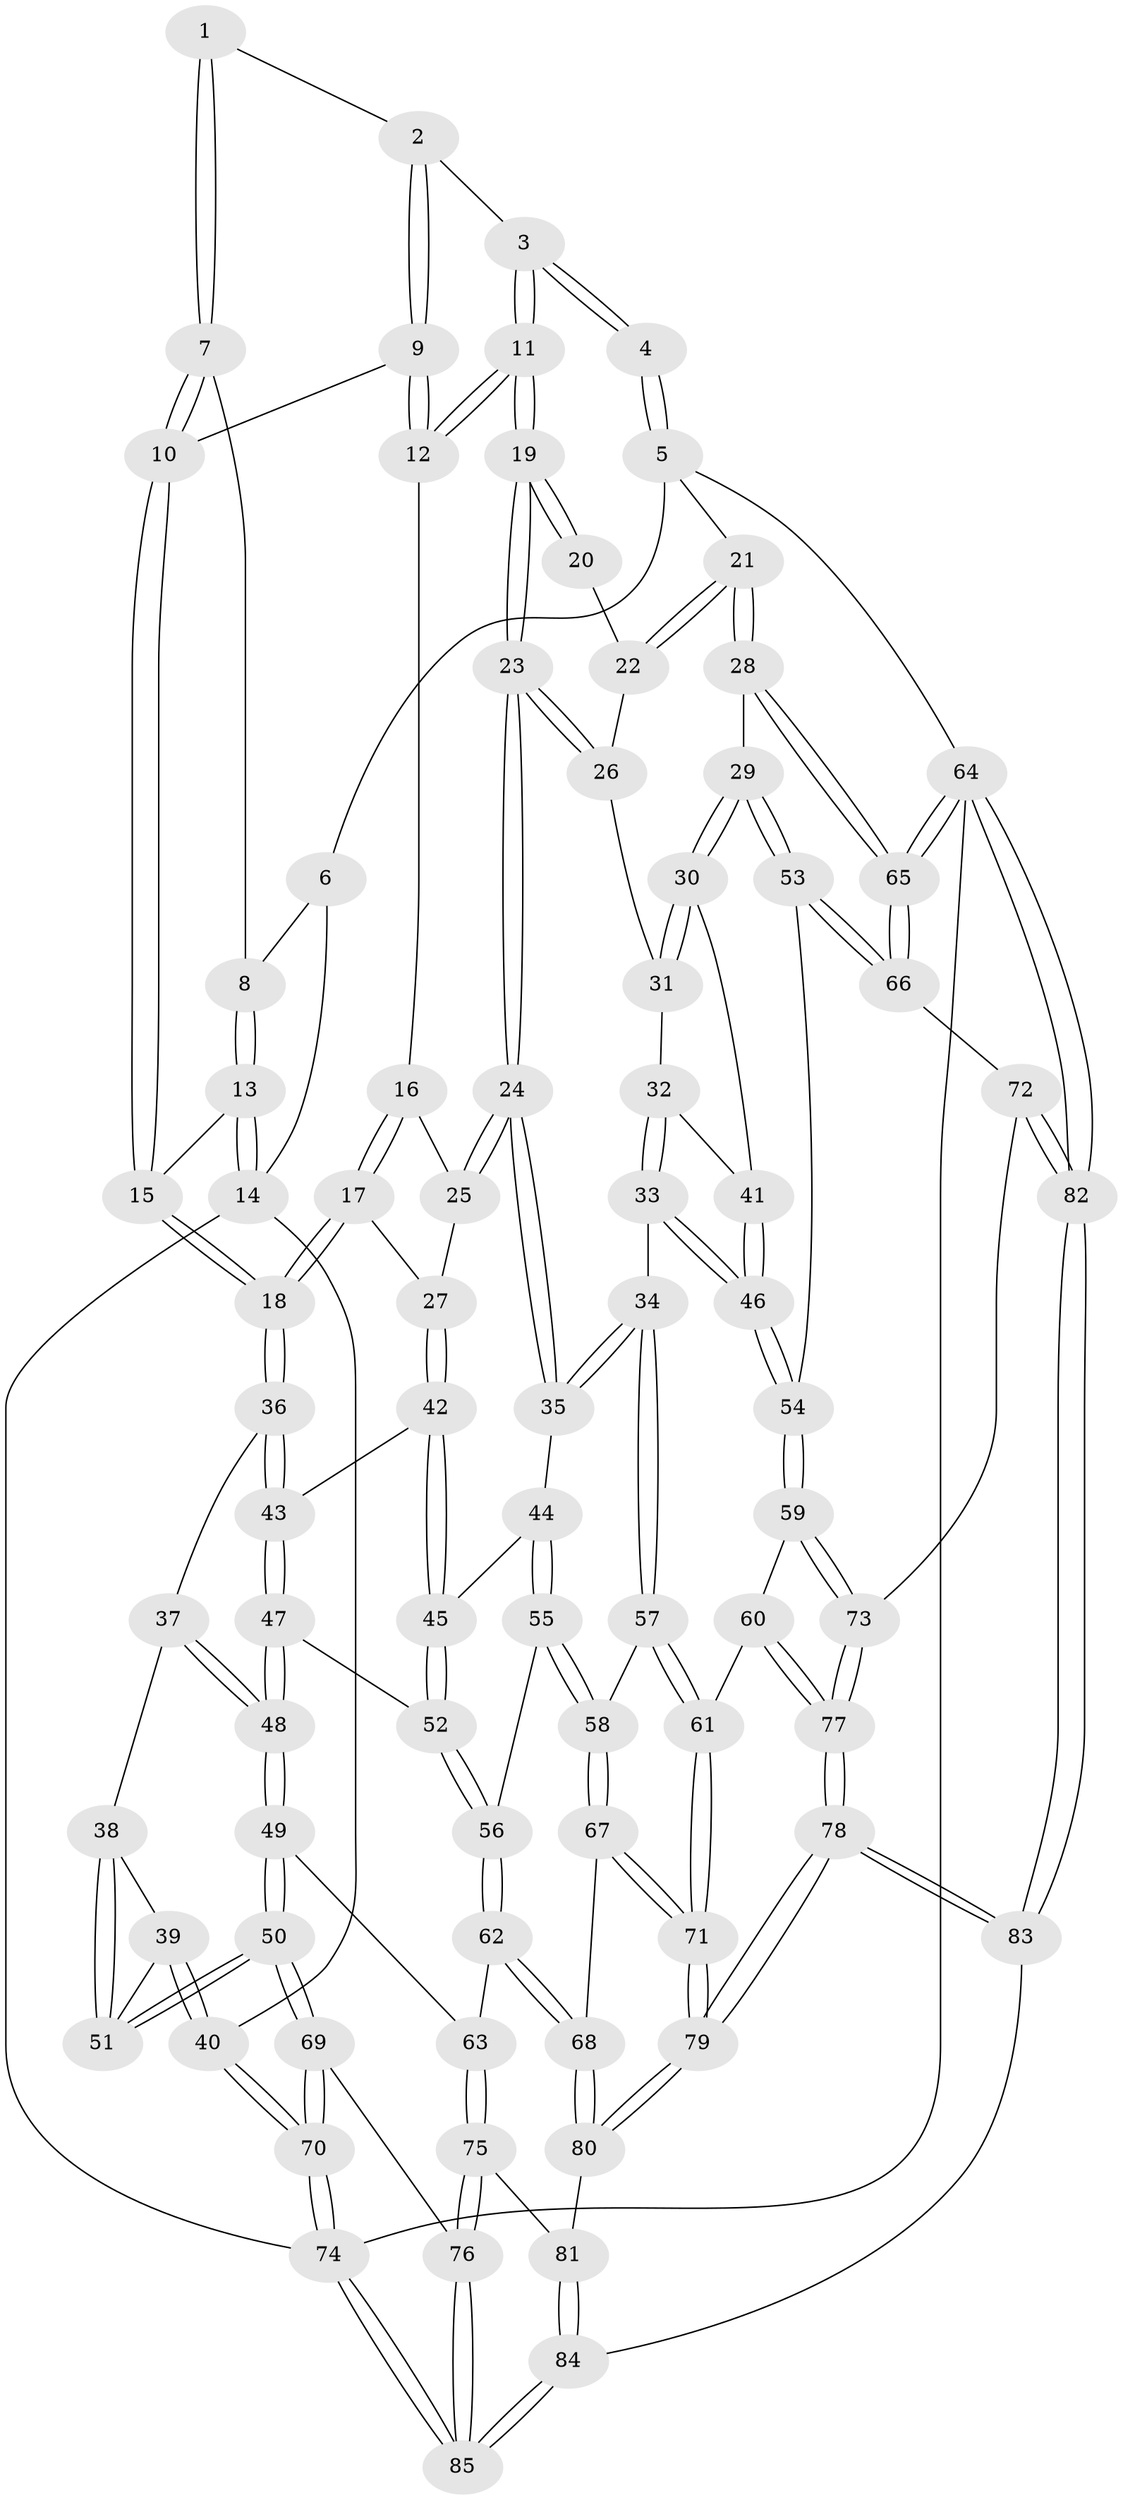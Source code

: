 // Generated by graph-tools (version 1.1) at 2025/11/02/27/25 16:11:58]
// undirected, 85 vertices, 209 edges
graph export_dot {
graph [start="1"]
  node [color=gray90,style=filled];
  1 [pos="+0.26147347659535186+0"];
  2 [pos="+0.4712354889186202+0"];
  3 [pos="+0.7155696460726616+0"];
  4 [pos="+1+0"];
  5 [pos="+1+0"];
  6 [pos="+0.0527913628303316+0"];
  7 [pos="+0.2697321601279967+0"];
  8 [pos="+0.09964865652179375+0.07933457784071225"];
  9 [pos="+0.4714690523179163+0.09748593386016363"];
  10 [pos="+0.29487772311536087+0.09211330551430488"];
  11 [pos="+0.5887022933712338+0.16250454660126304"];
  12 [pos="+0.5207007697806664+0.15692239492030485"];
  13 [pos="+0.07733967224960138+0.21436740605567528"];
  14 [pos="+0+0.2588738611133504"];
  15 [pos="+0.1931006047917293+0.2507170621353735"];
  16 [pos="+0.5108898998293433+0.1699446404334754"];
  17 [pos="+0.3203883817996907+0.30205564694486847"];
  18 [pos="+0.22321090908170996+0.2891679861383778"];
  19 [pos="+0.651104933966489+0.19854996735889985"];
  20 [pos="+0.8786844473627194+0.06533271414906773"];
  21 [pos="+1+0.3683359432428713"];
  22 [pos="+0.8869380838948391+0.24284515725372097"];
  23 [pos="+0.6878019808006208+0.32965018482040126"];
  24 [pos="+0.6395855948607262+0.4297869722912868"];
  25 [pos="+0.4957323047767092+0.3488616087133489"];
  26 [pos="+0.8403565239830937+0.3328024358550211"];
  27 [pos="+0.4018111928989076+0.37351346224078574"];
  28 [pos="+1+0.394319847444532"];
  29 [pos="+0.9946862872981891+0.4368649552357665"];
  30 [pos="+0.9821229843879842+0.43443252121542675"];
  31 [pos="+0.8443579035739521+0.3378203915817533"];
  32 [pos="+0.8236689573389653+0.43467879636019446"];
  33 [pos="+0.7218357078242577+0.5210944234039059"];
  34 [pos="+0.6896643069351608+0.5110664325237511"];
  35 [pos="+0.6386332833885706+0.4473538036696022"];
  36 [pos="+0.21100954798484306+0.3879864402468329"];
  37 [pos="+0.16321522922124362+0.451659164951101"];
  38 [pos="+0.1424090244541288+0.46341406651952083"];
  39 [pos="+0+0.5278088656416754"];
  40 [pos="+0+0.5145421498654281"];
  41 [pos="+0.871696874630121+0.4900354135548736"];
  42 [pos="+0.4169080840295109+0.4640207952037971"];
  43 [pos="+0.29367774395821084+0.49041806371664626"];
  44 [pos="+0.5795302554959619+0.4796562060213333"];
  45 [pos="+0.42984372783110897+0.4792647809189631"];
  46 [pos="+0.8005846869298823+0.5640488702653882"];
  47 [pos="+0.29187290394627613+0.5739881691069283"];
  48 [pos="+0.2394079373183559+0.6442337669376774"];
  49 [pos="+0.23493130422530892+0.6575617539986212"];
  50 [pos="+0.17634591824773968+0.673620532130747"];
  51 [pos="+0.1452406566229191+0.6464952467458356"];
  52 [pos="+0.413518340779042+0.5652653202293753"];
  53 [pos="+0.9037491245743097+0.6572229236445144"];
  54 [pos="+0.8579731246873796+0.6580886240315547"];
  55 [pos="+0.5174925474222541+0.608466440115906"];
  56 [pos="+0.44880401311656043+0.6288935075393254"];
  57 [pos="+0.6399402680910171+0.6769403878095791"];
  58 [pos="+0.6095194873515299+0.6790230523617409"];
  59 [pos="+0.8470917613108584+0.6716837735352877"];
  60 [pos="+0.8311373432285536+0.6858733653127742"];
  61 [pos="+0.6918796758923805+0.7318205619183483"];
  62 [pos="+0.41467530279283155+0.7189367567776966"];
  63 [pos="+0.256672065092497+0.6744431028288658"];
  64 [pos="+1+1"];
  65 [pos="+1+0.7825661516976328"];
  66 [pos="+1+0.7466868377301376"];
  67 [pos="+0.49014657887206925+0.7809296611535328"];
  68 [pos="+0.44942242787377557+0.790695187112106"];
  69 [pos="+0.07227142917698773+0.831916011506771"];
  70 [pos="+0+0.8268017051951052"];
  71 [pos="+0.6798438128172088+0.8434021835225604"];
  72 [pos="+0.9136512535329117+0.8164482087555677"];
  73 [pos="+0.893018279214689+0.8095599789639495"];
  74 [pos="+0+1"];
  75 [pos="+0.2824998495087289+0.881000293494328"];
  76 [pos="+0.17307550007937234+0.9231549620261584"];
  77 [pos="+0.816685193579215+0.8384027895423695"];
  78 [pos="+0.7427723392393747+0.9769085982875451"];
  79 [pos="+0.7088936636125253+0.9259895885112853"];
  80 [pos="+0.4246463805816764+0.8692315924663014"];
  81 [pos="+0.4115206002555664+0.8891724788538172"];
  82 [pos="+0.8186838475729109+1"];
  83 [pos="+0.8125766732559644+1"];
  84 [pos="+0.4786414727194775+1"];
  85 [pos="+0.17667690037031583+1"];
  1 -- 2;
  1 -- 7;
  1 -- 7;
  2 -- 3;
  2 -- 9;
  2 -- 9;
  3 -- 4;
  3 -- 4;
  3 -- 11;
  3 -- 11;
  4 -- 5;
  4 -- 5;
  5 -- 6;
  5 -- 21;
  5 -- 64;
  6 -- 8;
  6 -- 14;
  7 -- 8;
  7 -- 10;
  7 -- 10;
  8 -- 13;
  8 -- 13;
  9 -- 10;
  9 -- 12;
  9 -- 12;
  10 -- 15;
  10 -- 15;
  11 -- 12;
  11 -- 12;
  11 -- 19;
  11 -- 19;
  12 -- 16;
  13 -- 14;
  13 -- 14;
  13 -- 15;
  14 -- 40;
  14 -- 74;
  15 -- 18;
  15 -- 18;
  16 -- 17;
  16 -- 17;
  16 -- 25;
  17 -- 18;
  17 -- 18;
  17 -- 27;
  18 -- 36;
  18 -- 36;
  19 -- 20;
  19 -- 20;
  19 -- 23;
  19 -- 23;
  20 -- 22;
  21 -- 22;
  21 -- 22;
  21 -- 28;
  21 -- 28;
  22 -- 26;
  23 -- 24;
  23 -- 24;
  23 -- 26;
  23 -- 26;
  24 -- 25;
  24 -- 25;
  24 -- 35;
  24 -- 35;
  25 -- 27;
  26 -- 31;
  27 -- 42;
  27 -- 42;
  28 -- 29;
  28 -- 65;
  28 -- 65;
  29 -- 30;
  29 -- 30;
  29 -- 53;
  29 -- 53;
  30 -- 31;
  30 -- 31;
  30 -- 41;
  31 -- 32;
  32 -- 33;
  32 -- 33;
  32 -- 41;
  33 -- 34;
  33 -- 46;
  33 -- 46;
  34 -- 35;
  34 -- 35;
  34 -- 57;
  34 -- 57;
  35 -- 44;
  36 -- 37;
  36 -- 43;
  36 -- 43;
  37 -- 38;
  37 -- 48;
  37 -- 48;
  38 -- 39;
  38 -- 51;
  38 -- 51;
  39 -- 40;
  39 -- 40;
  39 -- 51;
  40 -- 70;
  40 -- 70;
  41 -- 46;
  41 -- 46;
  42 -- 43;
  42 -- 45;
  42 -- 45;
  43 -- 47;
  43 -- 47;
  44 -- 45;
  44 -- 55;
  44 -- 55;
  45 -- 52;
  45 -- 52;
  46 -- 54;
  46 -- 54;
  47 -- 48;
  47 -- 48;
  47 -- 52;
  48 -- 49;
  48 -- 49;
  49 -- 50;
  49 -- 50;
  49 -- 63;
  50 -- 51;
  50 -- 51;
  50 -- 69;
  50 -- 69;
  52 -- 56;
  52 -- 56;
  53 -- 54;
  53 -- 66;
  53 -- 66;
  54 -- 59;
  54 -- 59;
  55 -- 56;
  55 -- 58;
  55 -- 58;
  56 -- 62;
  56 -- 62;
  57 -- 58;
  57 -- 61;
  57 -- 61;
  58 -- 67;
  58 -- 67;
  59 -- 60;
  59 -- 73;
  59 -- 73;
  60 -- 61;
  60 -- 77;
  60 -- 77;
  61 -- 71;
  61 -- 71;
  62 -- 63;
  62 -- 68;
  62 -- 68;
  63 -- 75;
  63 -- 75;
  64 -- 65;
  64 -- 65;
  64 -- 82;
  64 -- 82;
  64 -- 74;
  65 -- 66;
  65 -- 66;
  66 -- 72;
  67 -- 68;
  67 -- 71;
  67 -- 71;
  68 -- 80;
  68 -- 80;
  69 -- 70;
  69 -- 70;
  69 -- 76;
  70 -- 74;
  70 -- 74;
  71 -- 79;
  71 -- 79;
  72 -- 73;
  72 -- 82;
  72 -- 82;
  73 -- 77;
  73 -- 77;
  74 -- 85;
  74 -- 85;
  75 -- 76;
  75 -- 76;
  75 -- 81;
  76 -- 85;
  76 -- 85;
  77 -- 78;
  77 -- 78;
  78 -- 79;
  78 -- 79;
  78 -- 83;
  78 -- 83;
  79 -- 80;
  79 -- 80;
  80 -- 81;
  81 -- 84;
  81 -- 84;
  82 -- 83;
  82 -- 83;
  83 -- 84;
  84 -- 85;
  84 -- 85;
}
